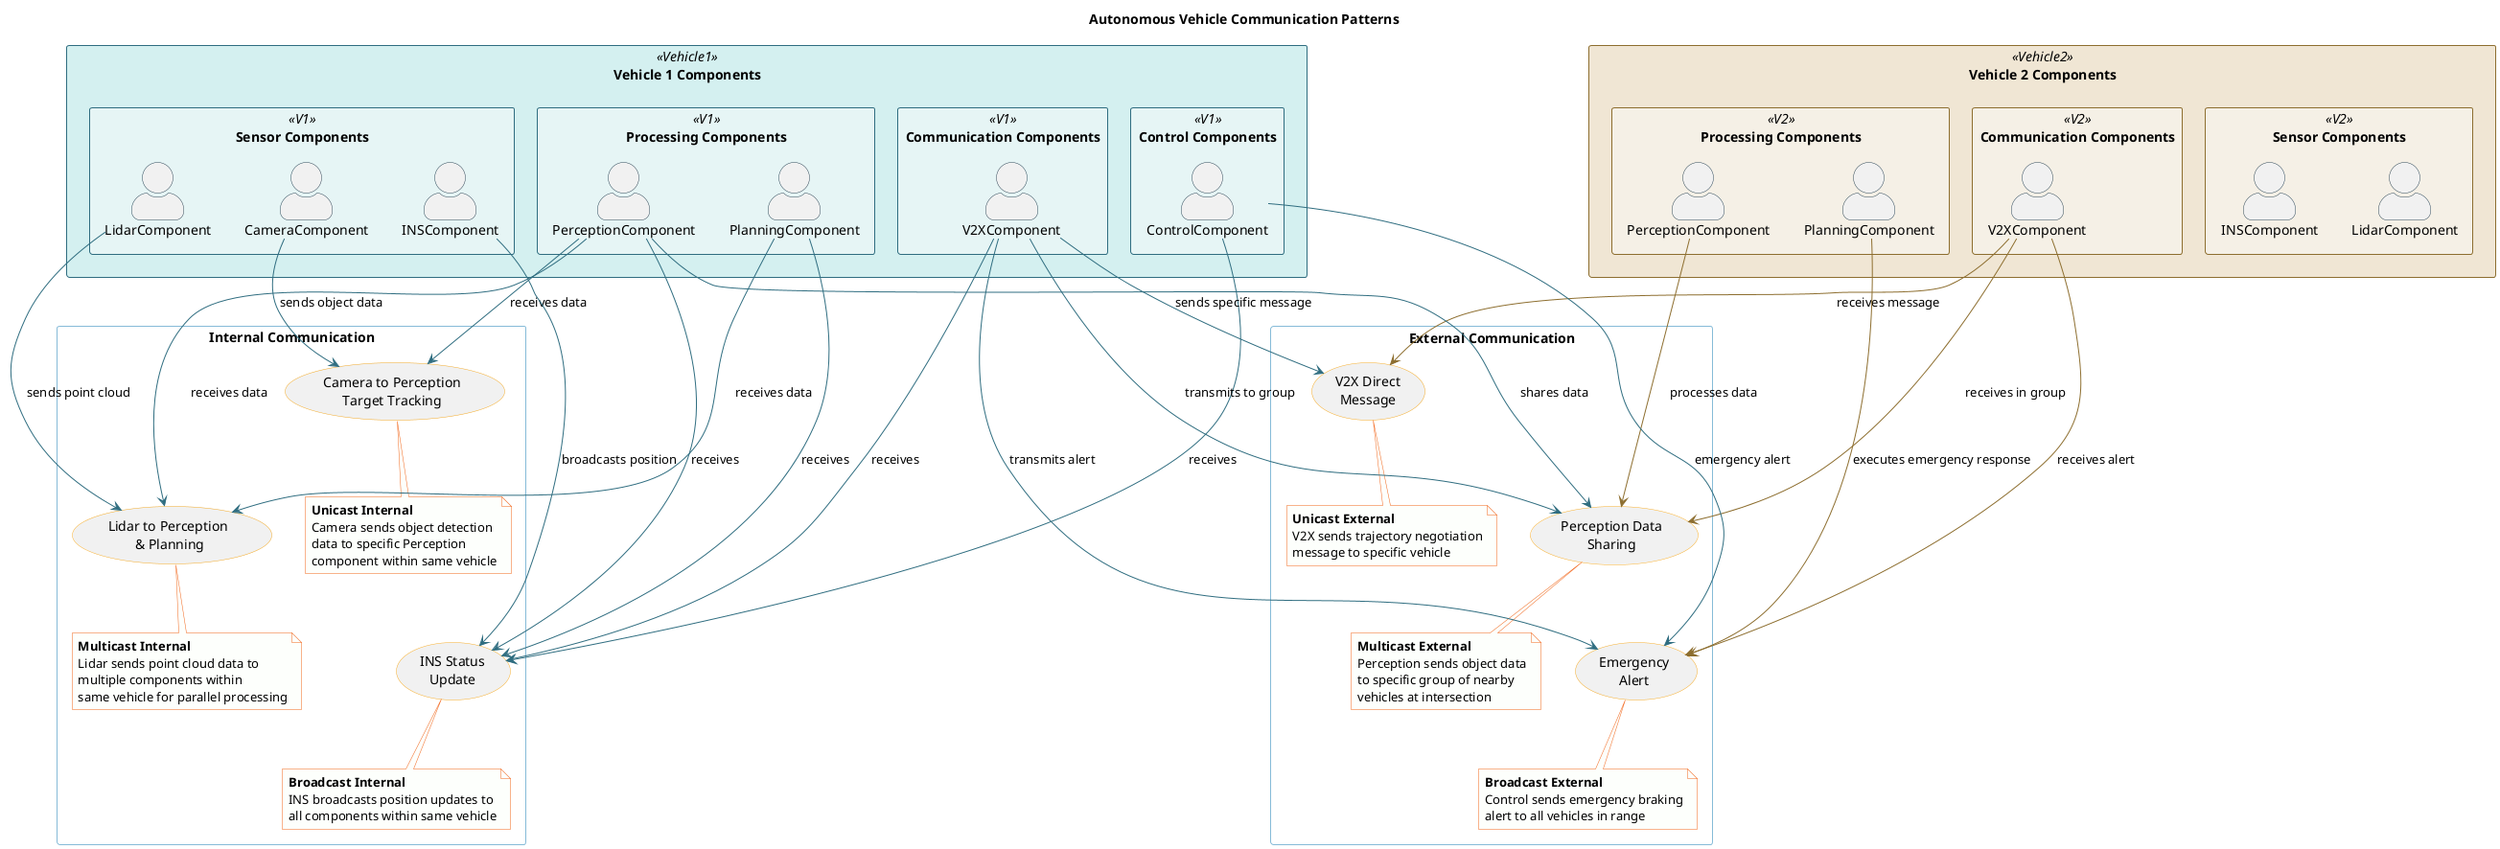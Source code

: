@startuml 04-use_case_diagram

skinparam actorStyle awesome
skinparam packageStyle rectangle
skinparam usecaseStyle rectangle
skinparam ArrowColor #33658A
skinparam ActorBorderColor #2F4858
skinparam UsecaseBorderColor #F6AE2D
skinparam PackageBorderColor #86BBD8
skinparam NoteBorderColor #F26419
skinparam NoteBackgroundColor #FDFFFC

' Colors for different vehicles
skinparam rectangleBackgroundColor<<Vehicle1>> #D4F0F0
skinparam rectangleBorderColor<<Vehicle1>> #2F6D80
skinparam packageBackgroundColor<<V1>> #E6F5F5
skinparam packageBorderColor<<V1>> #2F6D80

skinparam rectangleBackgroundColor<<Vehicle2>> #F0E6D4
skinparam rectangleBorderColor<<Vehicle2>> #8D6E2F
skinparam packageBackgroundColor<<V2>> #F5F0E6
skinparam packageBorderColor<<V2>> #8D6E2F

title Autonomous Vehicle Communication Patterns

' Group actors by vehicle
rectangle "Vehicle 1 Components" <<Vehicle1>> {
  package "Sensor Components" as V1SensorComponents <<V1>> {
    actor "CameraComponent" as Camera1
    actor "LidarComponent" as Lidar1
    actor "INSComponent" as INS1
  }
  package "Processing Components" as V1ProcessingComponents <<V1>> {
    actor "PerceptionComponent" as Perception1
    actor "PlanningComponent" as Planning1
  }
  package "Control Components" as V1ControlComponents <<V1>> {
    actor "ControlComponent" as Control1
  }
  package "Communication Components" as V1CommunicationComponents <<V1>> {
    actor "V2XComponent" as V2X1
  }
}

rectangle "Vehicle 2 Components" <<Vehicle2>> {
  package "Sensor Components" as V2SensorComponents <<V2>> {
    actor "LidarComponent" as Lidar2
    actor "INSComponent" as INS2
  }
  package "Processing Components" as V2ProcessingComponents <<V2>> {
    actor "PerceptionComponent" as Perception2
    actor "PlanningComponent" as Planning2
  }
  package "Communication Components" as V2CommunicationComponents <<V2>> {
    actor "V2XComponent" as V2X2
  }
}

' Define use cases organized by communication patterns
rectangle "Internal Communication" {
    usecase "Camera to Perception\nTarget Tracking" as UC1_Int_Uni
    note bottom of UC1_Int_Uni
        <b>Unicast Internal</b>
        Camera sends object detection
        data to specific Perception
        component within same vehicle
    end note
    
    usecase "Lidar to Perception \n& Planning" as UC2_Int_Multi
    note bottom of UC2_Int_Multi
        <b>Multicast Internal</b>
        Lidar sends point cloud data to
        multiple components within
        same vehicle for parallel processing
    end note
    
    usecase "INS Status\nUpdate" as UC3_Int_Broad
    note bottom of UC3_Int_Broad
        <b>Broadcast Internal</b>
        INS broadcasts position updates to
        all components within same vehicle
    end note
}

rectangle "External Communication" {
    usecase "V2X Direct\nMessage" as UC4_Ext_Uni
    note bottom of UC4_Ext_Uni
        <b>Unicast External</b>
        V2X sends trajectory negotiation
        message to specific vehicle
    end note
    
    usecase "Perception Data\nSharing" as UC5_Ext_Multi
    note bottom of UC5_Ext_Multi
        <b>Multicast External</b>
        Perception sends object data
        to specific group of nearby
        vehicles at intersection
    end note
    
    usecase "Emergency\nAlert" as UC6_Ext_Broad
    note bottom of UC6_Ext_Broad
        <b>Broadcast External</b>
        Control sends emergency braking
        alert to all vehicles in range
    end note
}

' Internal Unicast: Camera to Perception
Camera1 -[#2F6D80]-> UC1_Int_Uni : sends object data
Perception1 -[#2F6D80]-> UC1_Int_Uni : receives data

' Internal Multicast: Lidar to Perception & Planning
Lidar1 -[#2F6D80]-> UC2_Int_Multi : sends point cloud
Perception1 -[#2F6D80]-> UC2_Int_Multi : receives data
Planning1 -[#2F6D80]-> UC2_Int_Multi : receives data

' Internal Broadcast: INS to All
INS1 -[#2F6D80]-> UC3_Int_Broad : broadcasts position
Perception1 -[#2F6D80]-> UC3_Int_Broad : receives
Planning1 -[#2F6D80]-> UC3_Int_Broad : receives
Control1 -[#2F6D80]-> UC3_Int_Broad : receives
V2X1 -[#2F6D80]-> UC3_Int_Broad : receives

' External Unicast: V2X to V2X
V2X1 -[#2F6D80]-> UC4_Ext_Uni : sends specific message
V2X2 -[#8D6E2F]-> UC4_Ext_Uni : receives message

' External Multicast: Perception to Group
Perception1 -[#2F6D80]-> UC5_Ext_Multi : shares data
V2X1 -[#2F6D80]-> UC5_Ext_Multi : transmits to group
V2X2 -[#8D6E2F]-> UC5_Ext_Multi : receives in group
Perception2 -[#8D6E2F]-> UC5_Ext_Multi : processes data

' External Broadcast: Control to All
Control1 -[#2F6D80]-> UC6_Ext_Broad : emergency alert
V2X1 -[#2F6D80]-> UC6_Ext_Broad : transmits alert
V2X2 -[#8D6E2F]-> UC6_Ext_Broad : receives alert
Planning2 -[#8D6E2F]-> UC6_Ext_Broad : executes emergency response

' Add separations for clarity
UC1_Int_Uni -[hidden]- UC2_Int_Multi
UC2_Int_Multi -[hidden]- UC3_Int_Broad
UC4_Ext_Uni -[hidden]- UC5_Ext_Multi
UC5_Ext_Multi -[hidden]- UC6_Ext_Broad

@enduml
